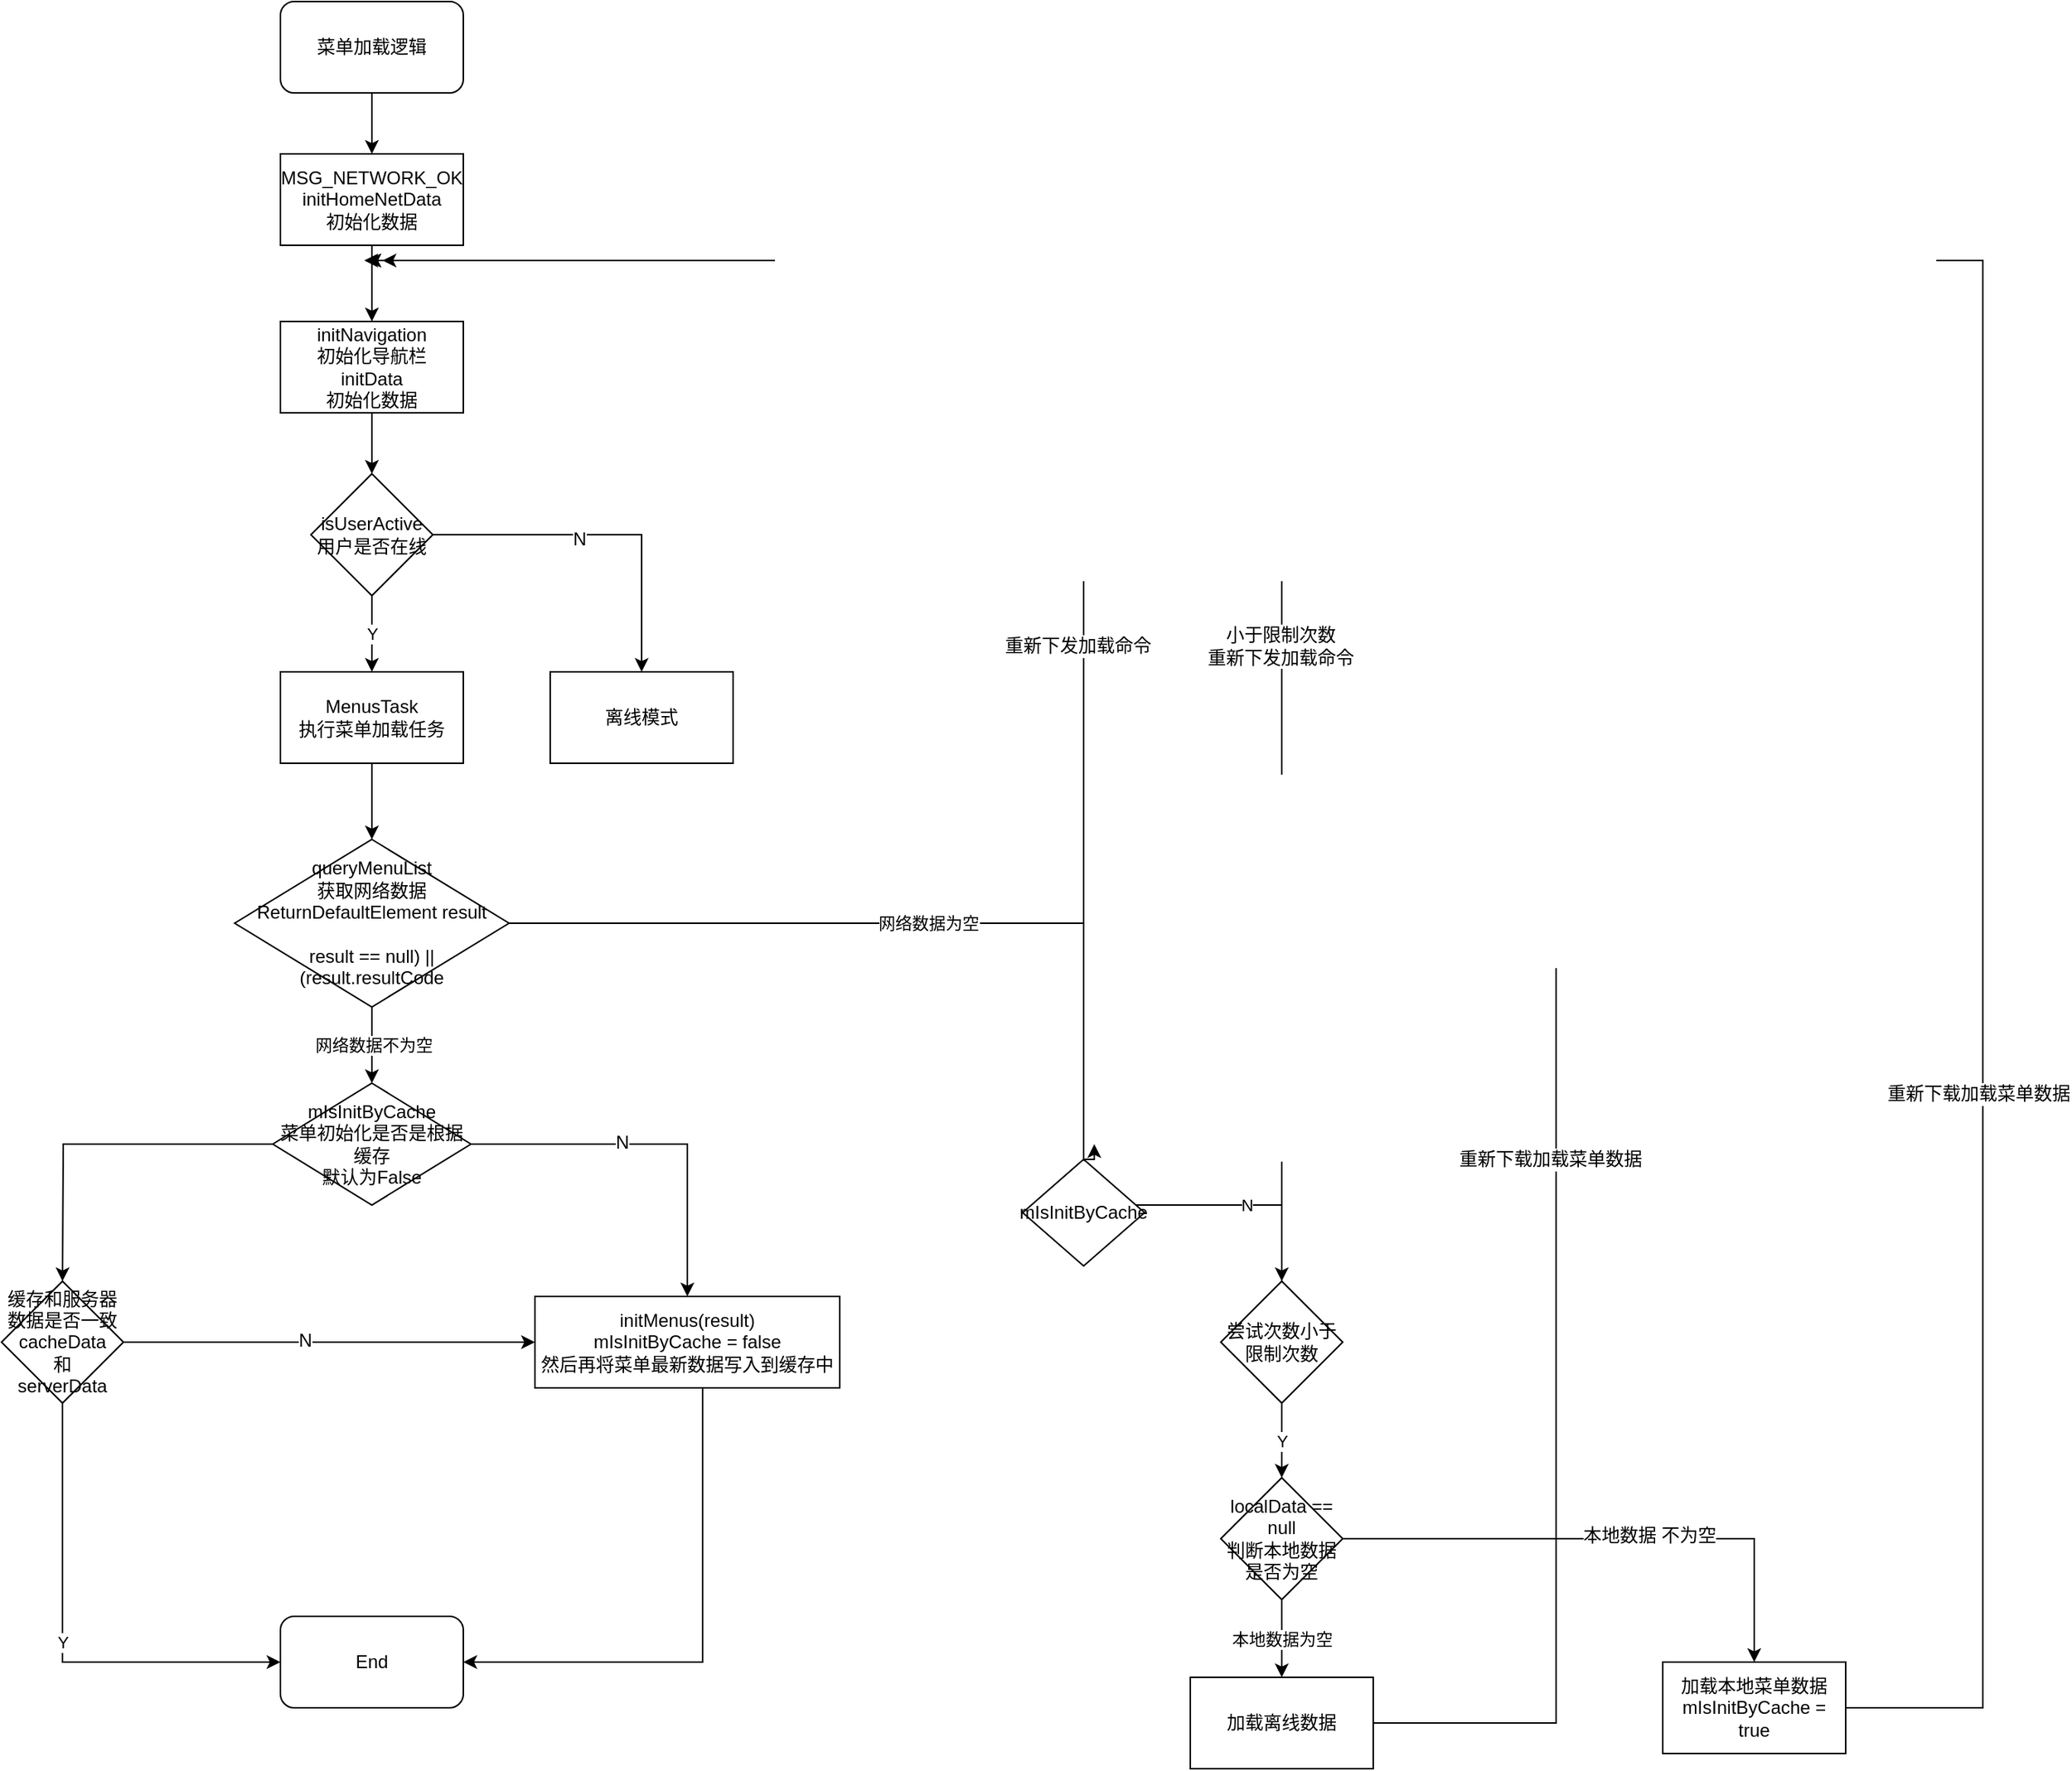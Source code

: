 <mxfile version="12.5.1" type="github">
  <diagram id="6guljXhZOZYRVNvfO9t_" name="第 1 页">
    <mxGraphModel dx="1298" dy="761" grid="1" gridSize="10" guides="1" tooltips="1" connect="1" arrows="1" fold="1" page="1" pageScale="1" pageWidth="827" pageHeight="1169" math="0" shadow="0">
      <root>
        <mxCell id="0"/>
        <mxCell id="1" parent="0"/>
        <mxCell id="vs3mQmGJEYI14M0S7p_8-3" style="edgeStyle=orthogonalEdgeStyle;rounded=0;orthogonalLoop=1;jettySize=auto;html=1;entryX=0.5;entryY=0;entryDx=0;entryDy=0;" edge="1" parent="1" source="vs3mQmGJEYI14M0S7p_8-1" target="vs3mQmGJEYI14M0S7p_8-2">
          <mxGeometry relative="1" as="geometry"/>
        </mxCell>
        <mxCell id="vs3mQmGJEYI14M0S7p_8-1" value="菜单加载逻辑" style="rounded=1;whiteSpace=wrap;html=1;" vertex="1" parent="1">
          <mxGeometry x="353" y="120" width="120" height="60" as="geometry"/>
        </mxCell>
        <mxCell id="vs3mQmGJEYI14M0S7p_8-5" value="" style="edgeStyle=orthogonalEdgeStyle;rounded=0;orthogonalLoop=1;jettySize=auto;html=1;" edge="1" parent="1" source="vs3mQmGJEYI14M0S7p_8-2" target="vs3mQmGJEYI14M0S7p_8-4">
          <mxGeometry relative="1" as="geometry"/>
        </mxCell>
        <mxCell id="vs3mQmGJEYI14M0S7p_8-2" value="MSG_NETWORK_OK&lt;br&gt;initHomeNetData&lt;br&gt;初始化数据" style="rounded=0;whiteSpace=wrap;html=1;" vertex="1" parent="1">
          <mxGeometry x="353" y="220" width="120" height="60" as="geometry"/>
        </mxCell>
        <mxCell id="vs3mQmGJEYI14M0S7p_8-7" style="edgeStyle=orthogonalEdgeStyle;rounded=0;orthogonalLoop=1;jettySize=auto;html=1;" edge="1" parent="1" source="vs3mQmGJEYI14M0S7p_8-4" target="vs3mQmGJEYI14M0S7p_8-6">
          <mxGeometry relative="1" as="geometry"/>
        </mxCell>
        <mxCell id="vs3mQmGJEYI14M0S7p_8-4" value="initNavigation&lt;br&gt;初始化导航栏&lt;br&gt;initData&lt;br&gt;初始化数据" style="rounded=0;whiteSpace=wrap;html=1;" vertex="1" parent="1">
          <mxGeometry x="353" y="330" width="120" height="60" as="geometry"/>
        </mxCell>
        <mxCell id="vs3mQmGJEYI14M0S7p_8-10" style="edgeStyle=orthogonalEdgeStyle;rounded=0;orthogonalLoop=1;jettySize=auto;html=1;exitX=1;exitY=0.5;exitDx=0;exitDy=0;entryX=0.5;entryY=0;entryDx=0;entryDy=0;" edge="1" parent="1" source="vs3mQmGJEYI14M0S7p_8-6" target="vs3mQmGJEYI14M0S7p_8-9">
          <mxGeometry relative="1" as="geometry"/>
        </mxCell>
        <mxCell id="vs3mQmGJEYI14M0S7p_8-11" value="N" style="text;html=1;align=center;verticalAlign=middle;resizable=0;points=[];labelBackgroundColor=#ffffff;" vertex="1" connectable="0" parent="vs3mQmGJEYI14M0S7p_8-10">
          <mxGeometry x="-0.154" y="-3" relative="1" as="geometry">
            <mxPoint as="offset"/>
          </mxGeometry>
        </mxCell>
        <mxCell id="vs3mQmGJEYI14M0S7p_8-12" value="Y" style="edgeStyle=orthogonalEdgeStyle;rounded=0;orthogonalLoop=1;jettySize=auto;html=1;" edge="1" parent="1" source="vs3mQmGJEYI14M0S7p_8-6" target="vs3mQmGJEYI14M0S7p_8-8">
          <mxGeometry relative="1" as="geometry"/>
        </mxCell>
        <mxCell id="vs3mQmGJEYI14M0S7p_8-6" value="isUserActive&lt;br&gt;用户是否在线" style="rhombus;whiteSpace=wrap;html=1;" vertex="1" parent="1">
          <mxGeometry x="373" y="430" width="80" height="80" as="geometry"/>
        </mxCell>
        <mxCell id="vs3mQmGJEYI14M0S7p_8-16" style="edgeStyle=orthogonalEdgeStyle;rounded=0;orthogonalLoop=1;jettySize=auto;html=1;entryX=0.5;entryY=0;entryDx=0;entryDy=0;" edge="1" parent="1" source="vs3mQmGJEYI14M0S7p_8-8" target="vs3mQmGJEYI14M0S7p_8-15">
          <mxGeometry relative="1" as="geometry"/>
        </mxCell>
        <mxCell id="vs3mQmGJEYI14M0S7p_8-8" value="MenusTask&lt;br&gt;执行菜单加载任务&lt;br&gt;" style="rounded=0;whiteSpace=wrap;html=1;" vertex="1" parent="1">
          <mxGeometry x="353" y="560" width="120" height="60" as="geometry"/>
        </mxCell>
        <mxCell id="vs3mQmGJEYI14M0S7p_8-9" value="离线模式" style="rounded=0;whiteSpace=wrap;html=1;" vertex="1" parent="1">
          <mxGeometry x="530" y="560" width="120" height="60" as="geometry"/>
        </mxCell>
        <mxCell id="vs3mQmGJEYI14M0S7p_8-20" value="网络数据不为空" style="edgeStyle=orthogonalEdgeStyle;rounded=0;orthogonalLoop=1;jettySize=auto;html=1;exitX=0.5;exitY=1;exitDx=0;exitDy=0;entryX=0.5;entryY=0;entryDx=0;entryDy=0;" edge="1" parent="1" source="vs3mQmGJEYI14M0S7p_8-15">
          <mxGeometry relative="1" as="geometry">
            <mxPoint x="413" y="830" as="targetPoint"/>
          </mxGeometry>
        </mxCell>
        <mxCell id="vs3mQmGJEYI14M0S7p_8-35" value="网络数据为空" style="edgeStyle=orthogonalEdgeStyle;rounded=0;orthogonalLoop=1;jettySize=auto;html=1;" edge="1" parent="1" source="vs3mQmGJEYI14M0S7p_8-15">
          <mxGeometry relative="1" as="geometry">
            <mxPoint x="887" y="870" as="targetPoint"/>
            <Array as="points">
              <mxPoint x="880" y="725"/>
              <mxPoint x="880" y="880"/>
              <mxPoint x="887" y="880"/>
            </Array>
          </mxGeometry>
        </mxCell>
        <mxCell id="vs3mQmGJEYI14M0S7p_8-15" value="queryMenuList&lt;br&gt;获取网络数据&lt;br&gt;ReturnDefaultElement result&lt;br&gt;&lt;br&gt;result == null) || (result.resultCode" style="rhombus;whiteSpace=wrap;html=1;" vertex="1" parent="1">
          <mxGeometry x="323" y="670" width="180" height="110" as="geometry"/>
        </mxCell>
        <mxCell id="vs3mQmGJEYI14M0S7p_8-23" style="edgeStyle=orthogonalEdgeStyle;rounded=0;orthogonalLoop=1;jettySize=auto;html=1;" edge="1" parent="1" source="vs3mQmGJEYI14M0S7p_8-21" target="vs3mQmGJEYI14M0S7p_8-22">
          <mxGeometry relative="1" as="geometry"/>
        </mxCell>
        <mxCell id="vs3mQmGJEYI14M0S7p_8-24" value="N" style="text;html=1;align=center;verticalAlign=middle;resizable=0;points=[];labelBackgroundColor=#ffffff;" vertex="1" connectable="0" parent="vs3mQmGJEYI14M0S7p_8-23">
          <mxGeometry x="-0.188" y="1" relative="1" as="geometry">
            <mxPoint as="offset"/>
          </mxGeometry>
        </mxCell>
        <mxCell id="vs3mQmGJEYI14M0S7p_8-26" style="edgeStyle=orthogonalEdgeStyle;rounded=0;orthogonalLoop=1;jettySize=auto;html=1;" edge="1" parent="1" source="vs3mQmGJEYI14M0S7p_8-21">
          <mxGeometry relative="1" as="geometry">
            <mxPoint x="210" y="960" as="targetPoint"/>
          </mxGeometry>
        </mxCell>
        <mxCell id="vs3mQmGJEYI14M0S7p_8-21" value="mIsInitByCache&lt;br&gt;菜单初始化是否是根据缓存&lt;br&gt;默认为False" style="rhombus;whiteSpace=wrap;html=1;" vertex="1" parent="1">
          <mxGeometry x="348" y="830" width="130" height="80" as="geometry"/>
        </mxCell>
        <mxCell id="vs3mQmGJEYI14M0S7p_8-32" style="edgeStyle=orthogonalEdgeStyle;rounded=0;orthogonalLoop=1;jettySize=auto;html=1;" edge="1" parent="1" source="vs3mQmGJEYI14M0S7p_8-22" target="vs3mQmGJEYI14M0S7p_8-28">
          <mxGeometry relative="1" as="geometry">
            <Array as="points">
              <mxPoint x="630" y="1210"/>
            </Array>
          </mxGeometry>
        </mxCell>
        <mxCell id="vs3mQmGJEYI14M0S7p_8-22" value="initMenus(result)&lt;br&gt;mIsInitByCache = false&lt;br&gt;然后再将菜单最新数据写入到缓存中" style="rounded=0;whiteSpace=wrap;html=1;" vertex="1" parent="1">
          <mxGeometry x="520" y="970" width="200" height="60" as="geometry"/>
        </mxCell>
        <mxCell id="vs3mQmGJEYI14M0S7p_8-29" value="Y" style="edgeStyle=orthogonalEdgeStyle;rounded=0;orthogonalLoop=1;jettySize=auto;html=1;exitX=0.5;exitY=1;exitDx=0;exitDy=0;" edge="1" parent="1" source="vs3mQmGJEYI14M0S7p_8-27" target="vs3mQmGJEYI14M0S7p_8-28">
          <mxGeometry relative="1" as="geometry">
            <Array as="points">
              <mxPoint x="210" y="1210"/>
            </Array>
          </mxGeometry>
        </mxCell>
        <mxCell id="vs3mQmGJEYI14M0S7p_8-31" style="edgeStyle=orthogonalEdgeStyle;rounded=0;orthogonalLoop=1;jettySize=auto;html=1;entryX=0;entryY=0.5;entryDx=0;entryDy=0;" edge="1" parent="1" source="vs3mQmGJEYI14M0S7p_8-27" target="vs3mQmGJEYI14M0S7p_8-22">
          <mxGeometry relative="1" as="geometry"/>
        </mxCell>
        <mxCell id="vs3mQmGJEYI14M0S7p_8-33" value="N" style="text;html=1;align=center;verticalAlign=middle;resizable=0;points=[];labelBackgroundColor=#ffffff;" vertex="1" connectable="0" parent="vs3mQmGJEYI14M0S7p_8-31">
          <mxGeometry x="-0.118" y="1" relative="1" as="geometry">
            <mxPoint as="offset"/>
          </mxGeometry>
        </mxCell>
        <mxCell id="vs3mQmGJEYI14M0S7p_8-27" value="缓存和服务器数据是否一致&lt;br&gt;cacheData&lt;br&gt;和&lt;br&gt;serverData" style="rhombus;whiteSpace=wrap;html=1;" vertex="1" parent="1">
          <mxGeometry x="170" y="960" width="80" height="80" as="geometry"/>
        </mxCell>
        <mxCell id="vs3mQmGJEYI14M0S7p_8-28" value="End" style="rounded=1;whiteSpace=wrap;html=1;" vertex="1" parent="1">
          <mxGeometry x="353" y="1180" width="120" height="60" as="geometry"/>
        </mxCell>
        <mxCell id="vs3mQmGJEYI14M0S7p_8-44" value="N" style="edgeStyle=orthogonalEdgeStyle;rounded=0;orthogonalLoop=1;jettySize=auto;html=1;entryX=0.5;entryY=0;entryDx=0;entryDy=0;" edge="1" parent="1" source="vs3mQmGJEYI14M0S7p_8-42" target="vs3mQmGJEYI14M0S7p_8-43">
          <mxGeometry relative="1" as="geometry">
            <Array as="points">
              <mxPoint x="1010" y="910"/>
            </Array>
          </mxGeometry>
        </mxCell>
        <mxCell id="vs3mQmGJEYI14M0S7p_8-48" style="edgeStyle=orthogonalEdgeStyle;rounded=0;orthogonalLoop=1;jettySize=auto;html=1;exitX=0.5;exitY=0;exitDx=0;exitDy=0;" edge="1" parent="1" source="vs3mQmGJEYI14M0S7p_8-42">
          <mxGeometry relative="1" as="geometry">
            <mxPoint x="410" y="290" as="targetPoint"/>
            <Array as="points">
              <mxPoint x="880" y="290"/>
            </Array>
          </mxGeometry>
        </mxCell>
        <mxCell id="vs3mQmGJEYI14M0S7p_8-49" value="重新下发加载命令" style="text;html=1;align=center;verticalAlign=middle;resizable=0;points=[];labelBackgroundColor=#ffffff;" vertex="1" connectable="0" parent="vs3mQmGJEYI14M0S7p_8-48">
          <mxGeometry x="-0.364" y="4" relative="1" as="geometry">
            <mxPoint as="offset"/>
          </mxGeometry>
        </mxCell>
        <mxCell id="vs3mQmGJEYI14M0S7p_8-42" value="mIsInitByCache" style="rhombus;whiteSpace=wrap;html=1;" vertex="1" parent="1">
          <mxGeometry x="840" y="880" width="80" height="70" as="geometry"/>
        </mxCell>
        <mxCell id="vs3mQmGJEYI14M0S7p_8-50" style="edgeStyle=orthogonalEdgeStyle;rounded=0;orthogonalLoop=1;jettySize=auto;html=1;" edge="1" parent="1" source="vs3mQmGJEYI14M0S7p_8-43">
          <mxGeometry relative="1" as="geometry">
            <mxPoint x="410" y="290" as="targetPoint"/>
            <Array as="points">
              <mxPoint x="1010" y="290"/>
            </Array>
          </mxGeometry>
        </mxCell>
        <mxCell id="vs3mQmGJEYI14M0S7p_8-51" value="小于限制次数&lt;br&gt;重新下发加载命令" style="text;html=1;align=center;verticalAlign=middle;resizable=0;points=[];labelBackgroundColor=#ffffff;" vertex="1" connectable="0" parent="vs3mQmGJEYI14M0S7p_8-50">
          <mxGeometry x="-0.343" y="1" relative="1" as="geometry">
            <mxPoint as="offset"/>
          </mxGeometry>
        </mxCell>
        <mxCell id="vs3mQmGJEYI14M0S7p_8-53" value="Y" style="edgeStyle=orthogonalEdgeStyle;rounded=0;orthogonalLoop=1;jettySize=auto;html=1;" edge="1" parent="1" source="vs3mQmGJEYI14M0S7p_8-43" target="vs3mQmGJEYI14M0S7p_8-52">
          <mxGeometry relative="1" as="geometry"/>
        </mxCell>
        <mxCell id="vs3mQmGJEYI14M0S7p_8-43" value="尝试次数小于限制次数" style="rhombus;whiteSpace=wrap;html=1;" vertex="1" parent="1">
          <mxGeometry x="970" y="960" width="80" height="80" as="geometry"/>
        </mxCell>
        <mxCell id="vs3mQmGJEYI14M0S7p_8-55" value="本地数据为空" style="edgeStyle=orthogonalEdgeStyle;rounded=0;orthogonalLoop=1;jettySize=auto;html=1;" edge="1" parent="1" source="vs3mQmGJEYI14M0S7p_8-52" target="vs3mQmGJEYI14M0S7p_8-54">
          <mxGeometry relative="1" as="geometry"/>
        </mxCell>
        <mxCell id="vs3mQmGJEYI14M0S7p_8-62" style="edgeStyle=orthogonalEdgeStyle;rounded=0;orthogonalLoop=1;jettySize=auto;html=1;entryX=0.5;entryY=0;entryDx=0;entryDy=0;" edge="1" parent="1" source="vs3mQmGJEYI14M0S7p_8-52" target="vs3mQmGJEYI14M0S7p_8-61">
          <mxGeometry relative="1" as="geometry"/>
        </mxCell>
        <mxCell id="vs3mQmGJEYI14M0S7p_8-63" value="本地数据 不为空" style="text;html=1;align=center;verticalAlign=middle;resizable=0;points=[];labelBackgroundColor=#ffffff;" vertex="1" connectable="0" parent="vs3mQmGJEYI14M0S7p_8-62">
          <mxGeometry x="0.145" y="2" relative="1" as="geometry">
            <mxPoint as="offset"/>
          </mxGeometry>
        </mxCell>
        <mxCell id="vs3mQmGJEYI14M0S7p_8-52" value="localData == null&lt;br&gt;判断本地数据是否为空" style="rhombus;whiteSpace=wrap;html=1;" vertex="1" parent="1">
          <mxGeometry x="970" y="1089" width="80" height="80" as="geometry"/>
        </mxCell>
        <mxCell id="vs3mQmGJEYI14M0S7p_8-58" style="edgeStyle=orthogonalEdgeStyle;rounded=0;orthogonalLoop=1;jettySize=auto;html=1;" edge="1" parent="1" source="vs3mQmGJEYI14M0S7p_8-54">
          <mxGeometry relative="1" as="geometry">
            <mxPoint x="420" y="290" as="targetPoint"/>
            <Array as="points">
              <mxPoint x="1190" y="1250"/>
              <mxPoint x="1190" y="290"/>
            </Array>
          </mxGeometry>
        </mxCell>
        <mxCell id="vs3mQmGJEYI14M0S7p_8-59" value="重新下载加载菜单数据" style="text;html=1;align=center;verticalAlign=middle;resizable=0;points=[];labelBackgroundColor=#ffffff;" vertex="1" connectable="0" parent="vs3mQmGJEYI14M0S7p_8-58">
          <mxGeometry x="-0.47" y="4" relative="1" as="geometry">
            <mxPoint as="offset"/>
          </mxGeometry>
        </mxCell>
        <mxCell id="vs3mQmGJEYI14M0S7p_8-54" value="加载离线数据" style="rounded=0;whiteSpace=wrap;html=1;" vertex="1" parent="1">
          <mxGeometry x="950" y="1220" width="120" height="60" as="geometry"/>
        </mxCell>
        <mxCell id="vs3mQmGJEYI14M0S7p_8-65" style="edgeStyle=orthogonalEdgeStyle;rounded=0;orthogonalLoop=1;jettySize=auto;html=1;" edge="1" parent="1" source="vs3mQmGJEYI14M0S7p_8-61">
          <mxGeometry relative="1" as="geometry">
            <mxPoint x="408" y="290" as="targetPoint"/>
            <Array as="points">
              <mxPoint x="1470" y="1240"/>
              <mxPoint x="1470" y="290"/>
            </Array>
          </mxGeometry>
        </mxCell>
        <mxCell id="vs3mQmGJEYI14M0S7p_8-66" value="重新下载加载菜单数据" style="text;html=1;align=center;verticalAlign=middle;resizable=0;points=[];labelBackgroundColor=#ffffff;" vertex="1" connectable="0" parent="vs3mQmGJEYI14M0S7p_8-65">
          <mxGeometry x="-0.531" y="3" relative="1" as="geometry">
            <mxPoint as="offset"/>
          </mxGeometry>
        </mxCell>
        <mxCell id="vs3mQmGJEYI14M0S7p_8-61" value="加载本地菜单数据&lt;br&gt;mIsInitByCache = true" style="rounded=0;whiteSpace=wrap;html=1;" vertex="1" parent="1">
          <mxGeometry x="1260" y="1210" width="120" height="60" as="geometry"/>
        </mxCell>
      </root>
    </mxGraphModel>
  </diagram>
</mxfile>
